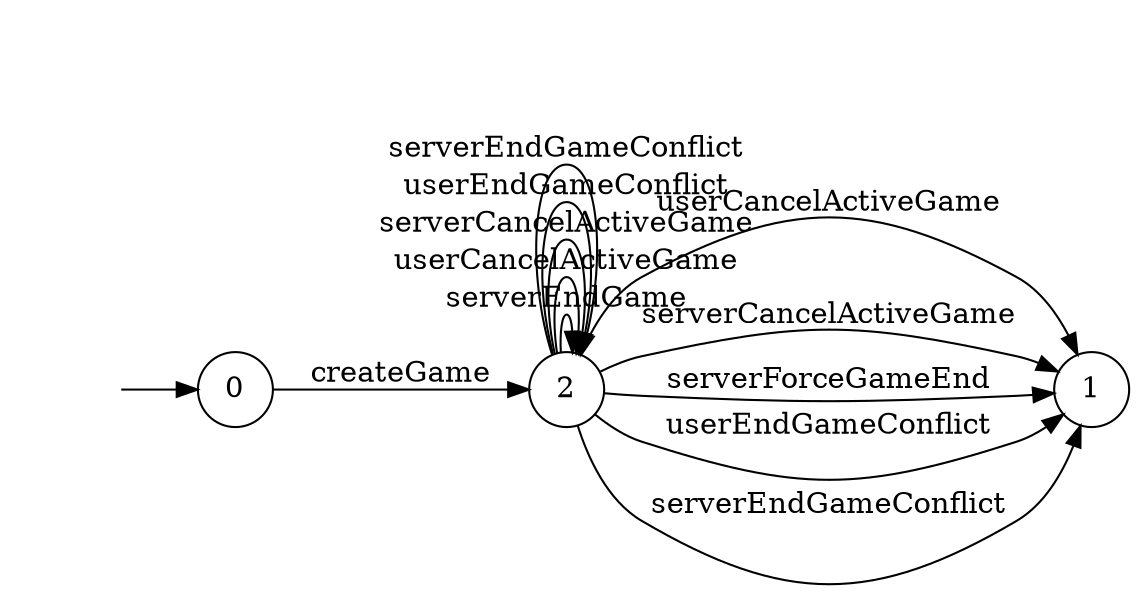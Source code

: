 digraph "./InvConPlus/Dapp-Automata-data/result//gamechannel-fix/0xaec1f783b29aab2727d7c374aa55483fe299fefa/GameChannel/FSM-1" {
	graph [rankdir=LR]
	"" [label="" shape=plaintext]
	1 [label=1 shape=circle]
	0 [label=0 shape=circle]
	2 [label=2 shape=circle]
	"" -> 0 [label=""]
	0 -> 2 [label=createGame]
	2 -> 2 [label=serverEndGame]
	2 -> 1 [label=userCancelActiveGame]
	2 -> 2 [label=userCancelActiveGame]
	2 -> 1 [label=serverCancelActiveGame]
	2 -> 2 [label=serverCancelActiveGame]
	2 -> 1 [label=serverForceGameEnd]
	2 -> 1 [label=userEndGameConflict]
	2 -> 2 [label=userEndGameConflict]
	2 -> 1 [label=serverEndGameConflict]
	2 -> 2 [label=serverEndGameConflict]
}
